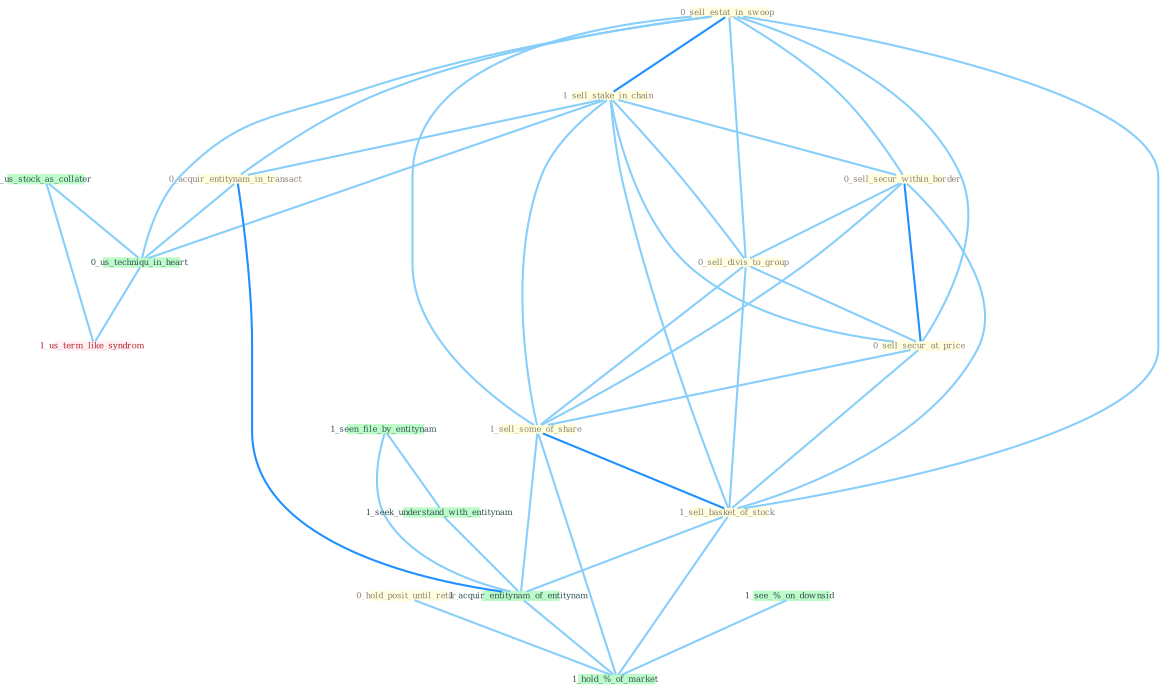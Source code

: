Graph G{ 
    node
    [shape=polygon,style=filled,width=.5,height=.06,color="#BDFCC9",fixedsize=true,fontsize=4,
    fontcolor="#2f4f4f"];
    {node
    [color="#ffffe0", fontcolor="#8b7d6b"] "0_sell_estat_in_swoop " "1_sell_stake_in_chain " "0_acquir_entitynam_in_transact " "0_hold_posit_until_retir " "0_sell_secur_within_border " "0_sell_divis_to_group " "0_sell_secur_at_price " "1_sell_some_of_share " "1_sell_basket_of_stock "}
{node [color="#fff0f5", fontcolor="#b22222"] "1_us_term_like_syndrom "}
edge [color="#B0E2FF"];

	"0_sell_estat_in_swoop " -- "1_sell_stake_in_chain " [w="2", color="#1e90ff" , len=0.8];
	"0_sell_estat_in_swoop " -- "0_acquir_entitynam_in_transact " [w="1", color="#87cefa" ];
	"0_sell_estat_in_swoop " -- "0_sell_secur_within_border " [w="1", color="#87cefa" ];
	"0_sell_estat_in_swoop " -- "0_sell_divis_to_group " [w="1", color="#87cefa" ];
	"0_sell_estat_in_swoop " -- "0_sell_secur_at_price " [w="1", color="#87cefa" ];
	"0_sell_estat_in_swoop " -- "1_sell_some_of_share " [w="1", color="#87cefa" ];
	"0_sell_estat_in_swoop " -- "1_sell_basket_of_stock " [w="1", color="#87cefa" ];
	"0_sell_estat_in_swoop " -- "0_us_techniqu_in_heart " [w="1", color="#87cefa" ];
	"1_sell_stake_in_chain " -- "0_acquir_entitynam_in_transact " [w="1", color="#87cefa" ];
	"1_sell_stake_in_chain " -- "0_sell_secur_within_border " [w="1", color="#87cefa" ];
	"1_sell_stake_in_chain " -- "0_sell_divis_to_group " [w="1", color="#87cefa" ];
	"1_sell_stake_in_chain " -- "0_sell_secur_at_price " [w="1", color="#87cefa" ];
	"1_sell_stake_in_chain " -- "1_sell_some_of_share " [w="1", color="#87cefa" ];
	"1_sell_stake_in_chain " -- "1_sell_basket_of_stock " [w="1", color="#87cefa" ];
	"1_sell_stake_in_chain " -- "0_us_techniqu_in_heart " [w="1", color="#87cefa" ];
	"0_acquir_entitynam_in_transact " -- "1_acquir_entitynam_of_entitynam " [w="2", color="#1e90ff" , len=0.8];
	"0_acquir_entitynam_in_transact " -- "0_us_techniqu_in_heart " [w="1", color="#87cefa" ];
	"0_hold_posit_until_retir " -- "1_hold_%_of_market " [w="1", color="#87cefa" ];
	"0_sell_secur_within_border " -- "0_sell_divis_to_group " [w="1", color="#87cefa" ];
	"0_sell_secur_within_border " -- "0_sell_secur_at_price " [w="2", color="#1e90ff" , len=0.8];
	"0_sell_secur_within_border " -- "1_sell_some_of_share " [w="1", color="#87cefa" ];
	"0_sell_secur_within_border " -- "1_sell_basket_of_stock " [w="1", color="#87cefa" ];
	"0_sell_divis_to_group " -- "0_sell_secur_at_price " [w="1", color="#87cefa" ];
	"0_sell_divis_to_group " -- "1_sell_some_of_share " [w="1", color="#87cefa" ];
	"0_sell_divis_to_group " -- "1_sell_basket_of_stock " [w="1", color="#87cefa" ];
	"0_sell_secur_at_price " -- "1_sell_some_of_share " [w="1", color="#87cefa" ];
	"0_sell_secur_at_price " -- "1_sell_basket_of_stock " [w="1", color="#87cefa" ];
	"1_sell_some_of_share " -- "1_sell_basket_of_stock " [w="2", color="#1e90ff" , len=0.8];
	"1_sell_some_of_share " -- "1_acquir_entitynam_of_entitynam " [w="1", color="#87cefa" ];
	"1_sell_some_of_share " -- "1_hold_%_of_market " [w="1", color="#87cefa" ];
	"1_sell_basket_of_stock " -- "1_acquir_entitynam_of_entitynam " [w="1", color="#87cefa" ];
	"1_sell_basket_of_stock " -- "1_hold_%_of_market " [w="1", color="#87cefa" ];
	"1_seen_file_by_entitynam " -- "1_seek_understand_with_entitynam " [w="1", color="#87cefa" ];
	"1_seen_file_by_entitynam " -- "1_acquir_entitynam_of_entitynam " [w="1", color="#87cefa" ];
	"0_us_stock_as_collater " -- "0_us_techniqu_in_heart " [w="1", color="#87cefa" ];
	"0_us_stock_as_collater " -- "1_us_term_like_syndrom " [w="1", color="#87cefa" ];
	"1_seek_understand_with_entitynam " -- "1_acquir_entitynam_of_entitynam " [w="1", color="#87cefa" ];
	"1_acquir_entitynam_of_entitynam " -- "1_hold_%_of_market " [w="1", color="#87cefa" ];
	"0_us_techniqu_in_heart " -- "1_us_term_like_syndrom " [w="1", color="#87cefa" ];
	"1_see_%_on_downsid " -- "1_hold_%_of_market " [w="1", color="#87cefa" ];
}